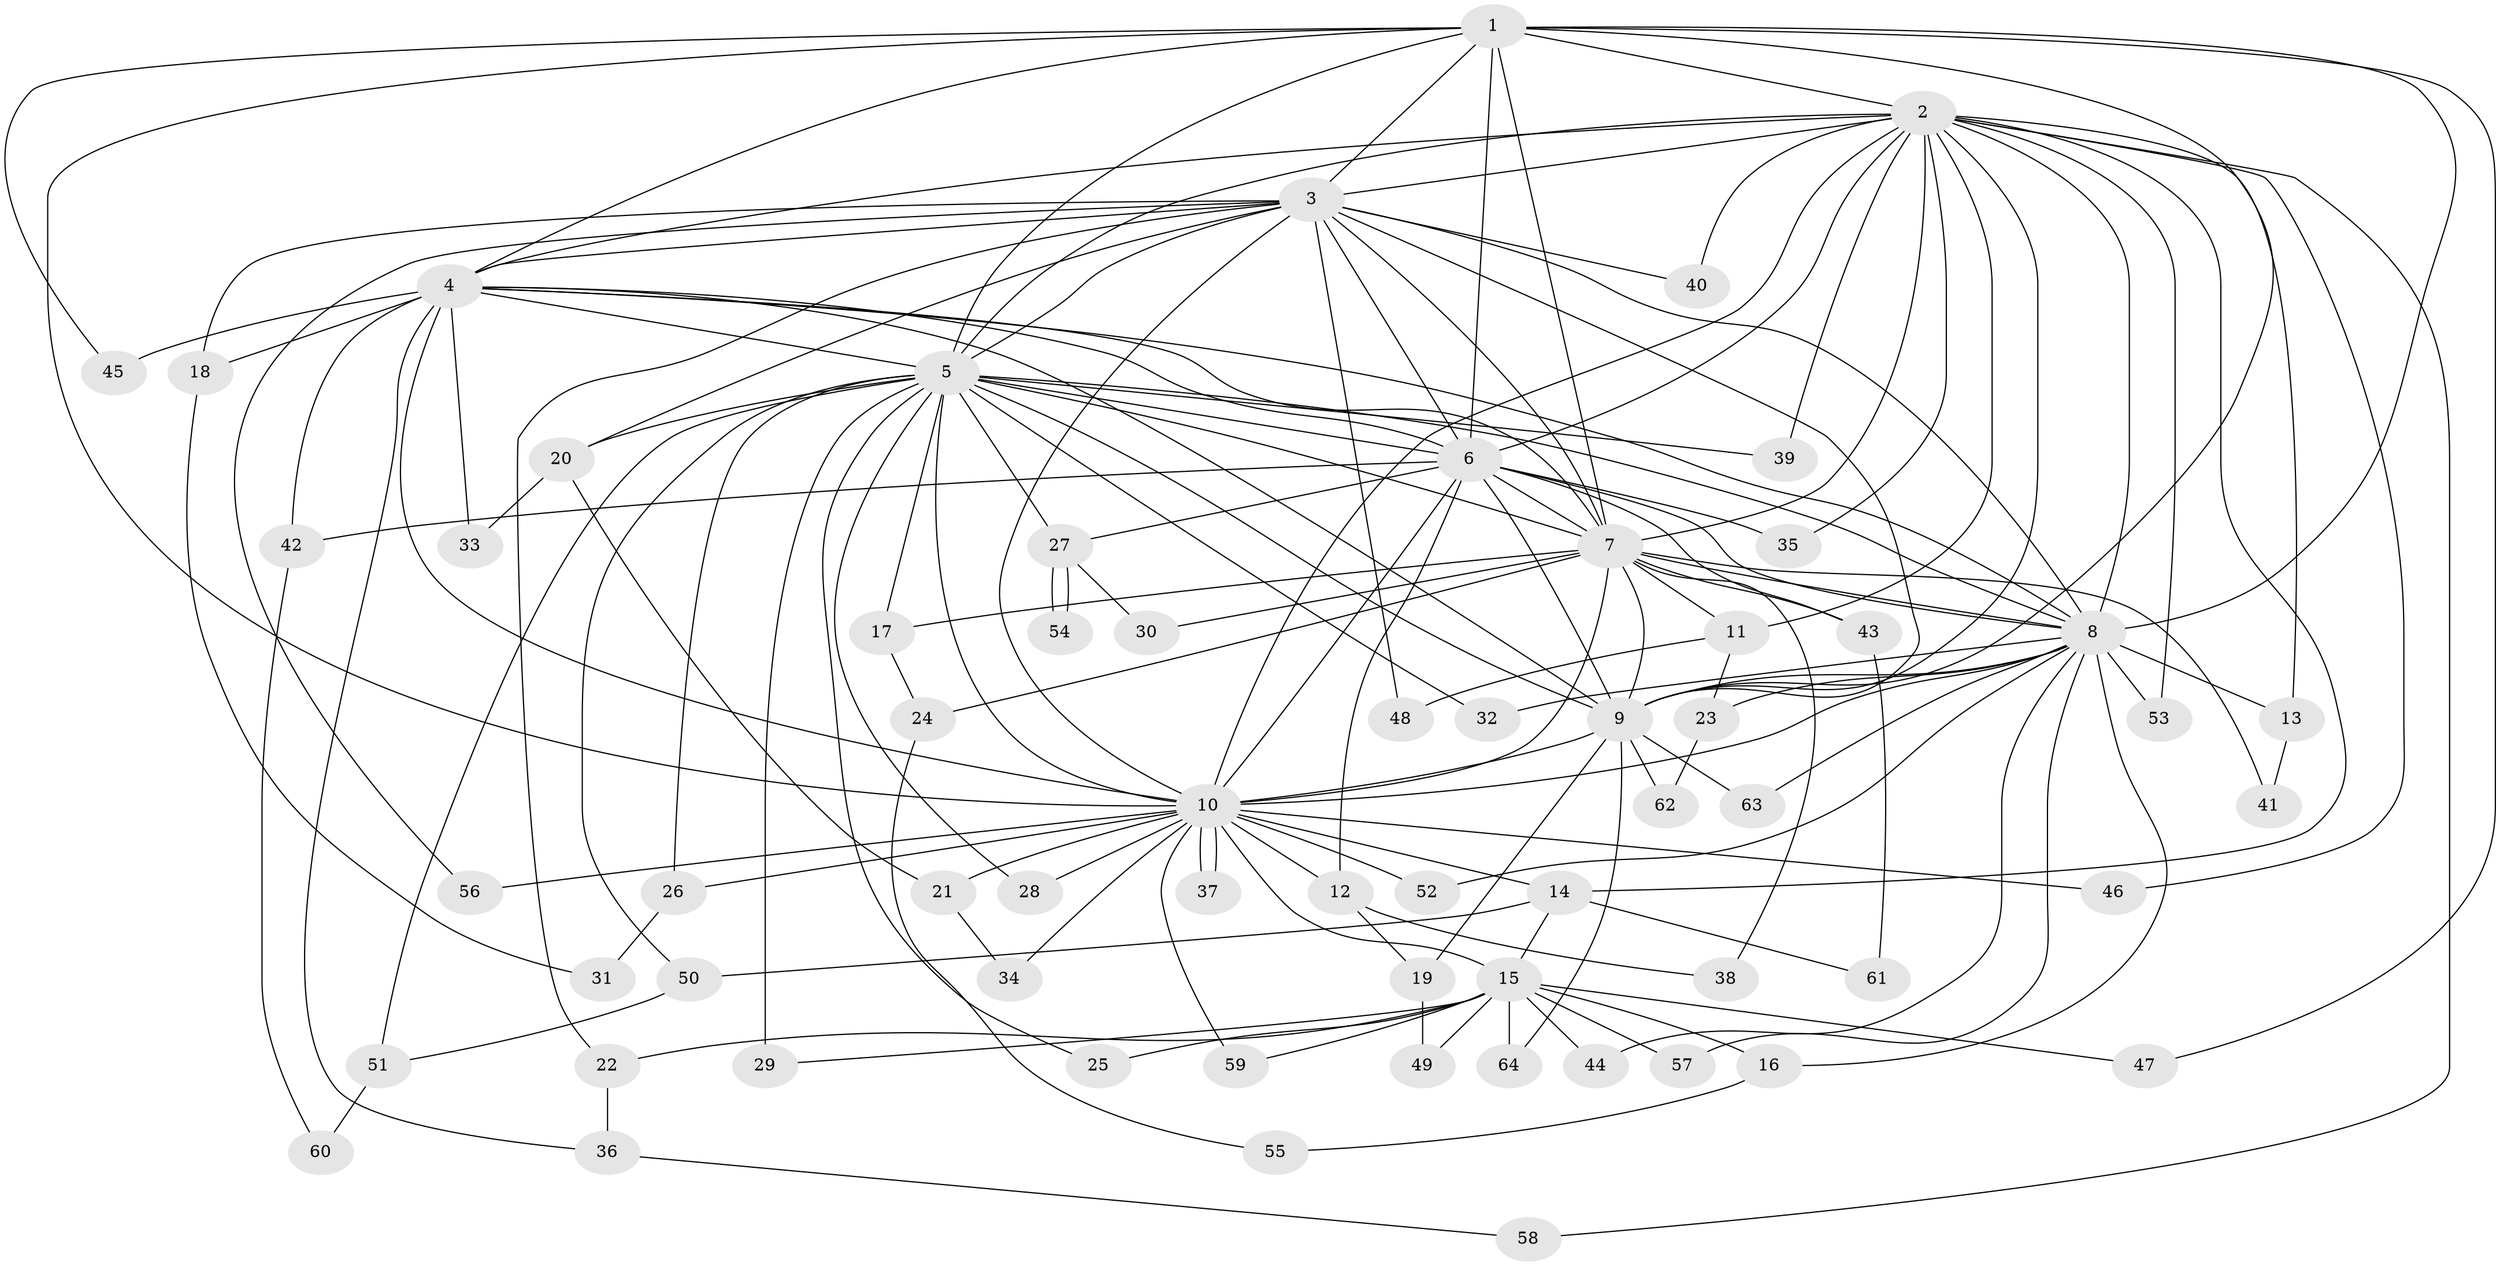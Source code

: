 // Generated by graph-tools (version 1.1) at 2025/11/02/27/25 16:11:00]
// undirected, 64 vertices, 153 edges
graph export_dot {
graph [start="1"]
  node [color=gray90,style=filled];
  1;
  2;
  3;
  4;
  5;
  6;
  7;
  8;
  9;
  10;
  11;
  12;
  13;
  14;
  15;
  16;
  17;
  18;
  19;
  20;
  21;
  22;
  23;
  24;
  25;
  26;
  27;
  28;
  29;
  30;
  31;
  32;
  33;
  34;
  35;
  36;
  37;
  38;
  39;
  40;
  41;
  42;
  43;
  44;
  45;
  46;
  47;
  48;
  49;
  50;
  51;
  52;
  53;
  54;
  55;
  56;
  57;
  58;
  59;
  60;
  61;
  62;
  63;
  64;
  1 -- 2;
  1 -- 3;
  1 -- 4;
  1 -- 5;
  1 -- 6;
  1 -- 7;
  1 -- 8;
  1 -- 9;
  1 -- 10;
  1 -- 45;
  1 -- 47;
  2 -- 3;
  2 -- 4;
  2 -- 5;
  2 -- 6;
  2 -- 7;
  2 -- 8;
  2 -- 9;
  2 -- 10;
  2 -- 11;
  2 -- 13;
  2 -- 14;
  2 -- 35;
  2 -- 39;
  2 -- 40;
  2 -- 46;
  2 -- 53;
  2 -- 58;
  3 -- 4;
  3 -- 5;
  3 -- 6;
  3 -- 7;
  3 -- 8;
  3 -- 9;
  3 -- 10;
  3 -- 18;
  3 -- 20;
  3 -- 22;
  3 -- 40;
  3 -- 48;
  3 -- 56;
  4 -- 5;
  4 -- 6;
  4 -- 7;
  4 -- 8;
  4 -- 9;
  4 -- 10;
  4 -- 18;
  4 -- 33;
  4 -- 36;
  4 -- 42;
  4 -- 45;
  5 -- 6;
  5 -- 7;
  5 -- 8;
  5 -- 9;
  5 -- 10;
  5 -- 17;
  5 -- 20;
  5 -- 25;
  5 -- 26;
  5 -- 27;
  5 -- 28;
  5 -- 29;
  5 -- 32;
  5 -- 39;
  5 -- 50;
  5 -- 51;
  6 -- 7;
  6 -- 8;
  6 -- 9;
  6 -- 10;
  6 -- 12;
  6 -- 27;
  6 -- 35;
  6 -- 42;
  6 -- 43;
  7 -- 8;
  7 -- 9;
  7 -- 10;
  7 -- 11;
  7 -- 17;
  7 -- 24;
  7 -- 30;
  7 -- 38;
  7 -- 41;
  7 -- 43;
  8 -- 9;
  8 -- 10;
  8 -- 13;
  8 -- 16;
  8 -- 23;
  8 -- 32;
  8 -- 44;
  8 -- 52;
  8 -- 53;
  8 -- 57;
  8 -- 63;
  9 -- 10;
  9 -- 19;
  9 -- 62;
  9 -- 63;
  9 -- 64;
  10 -- 12;
  10 -- 14;
  10 -- 15;
  10 -- 21;
  10 -- 26;
  10 -- 28;
  10 -- 34;
  10 -- 37;
  10 -- 37;
  10 -- 46;
  10 -- 52;
  10 -- 56;
  10 -- 59;
  11 -- 23;
  11 -- 48;
  12 -- 19;
  12 -- 38;
  13 -- 41;
  14 -- 15;
  14 -- 50;
  14 -- 61;
  15 -- 16;
  15 -- 22;
  15 -- 25;
  15 -- 29;
  15 -- 44;
  15 -- 47;
  15 -- 49;
  15 -- 57;
  15 -- 59;
  15 -- 64;
  16 -- 55;
  17 -- 24;
  18 -- 31;
  19 -- 49;
  20 -- 21;
  20 -- 33;
  21 -- 34;
  22 -- 36;
  23 -- 62;
  24 -- 55;
  26 -- 31;
  27 -- 30;
  27 -- 54;
  27 -- 54;
  36 -- 58;
  42 -- 60;
  43 -- 61;
  50 -- 51;
  51 -- 60;
}
